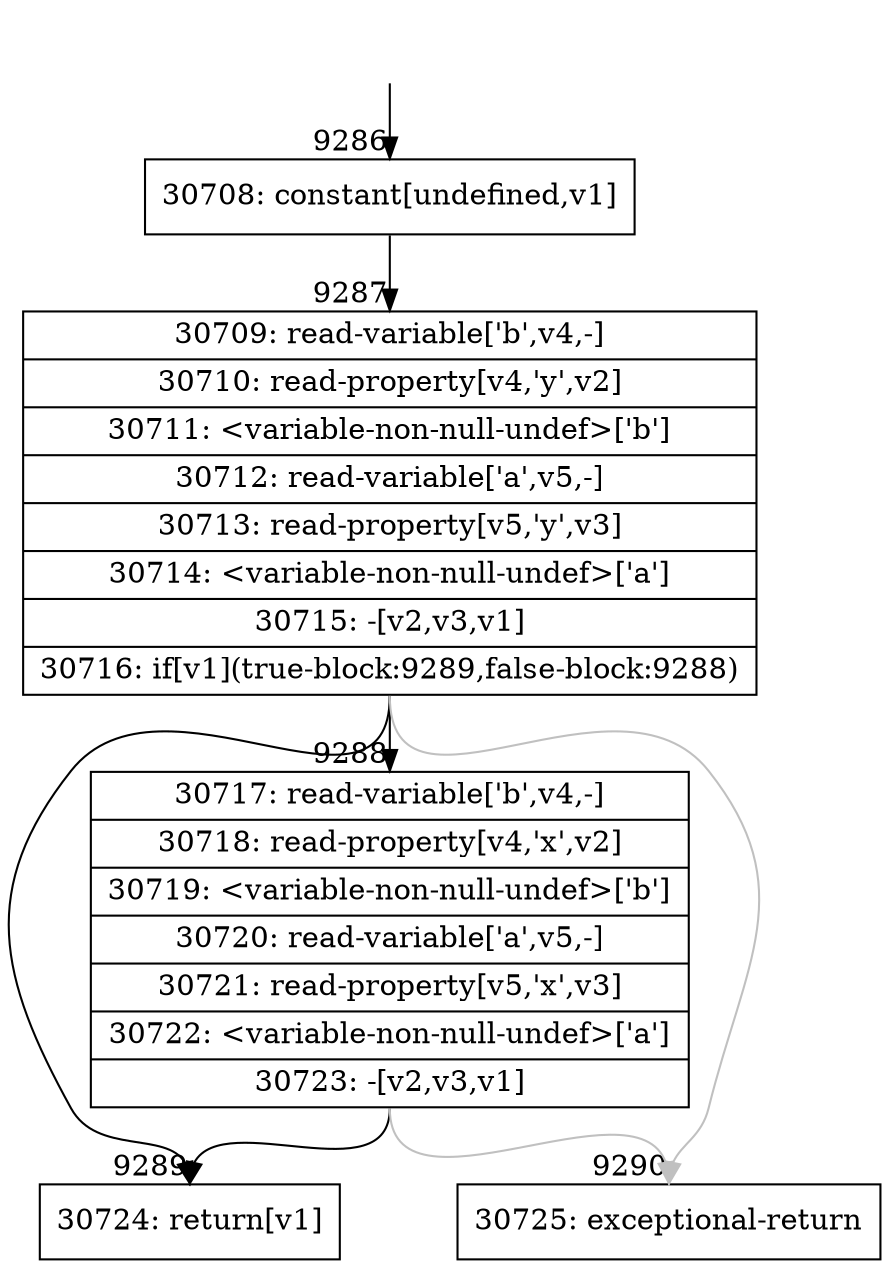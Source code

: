 digraph {
rankdir="TD"
BB_entry852[shape=none,label=""];
BB_entry852 -> BB9286 [tailport=s, headport=n, headlabel="    9286"]
BB9286 [shape=record label="{30708: constant[undefined,v1]}" ] 
BB9286 -> BB9287 [tailport=s, headport=n, headlabel="      9287"]
BB9287 [shape=record label="{30709: read-variable['b',v4,-]|30710: read-property[v4,'y',v2]|30711: \<variable-non-null-undef\>['b']|30712: read-variable['a',v5,-]|30713: read-property[v5,'y',v3]|30714: \<variable-non-null-undef\>['a']|30715: -[v2,v3,v1]|30716: if[v1](true-block:9289,false-block:9288)}" ] 
BB9287 -> BB9289 [tailport=s, headport=n, headlabel="      9289"]
BB9287 -> BB9288 [tailport=s, headport=n, headlabel="      9288"]
BB9287 -> BB9290 [tailport=s, headport=n, color=gray, headlabel="      9290"]
BB9288 [shape=record label="{30717: read-variable['b',v4,-]|30718: read-property[v4,'x',v2]|30719: \<variable-non-null-undef\>['b']|30720: read-variable['a',v5,-]|30721: read-property[v5,'x',v3]|30722: \<variable-non-null-undef\>['a']|30723: -[v2,v3,v1]}" ] 
BB9288 -> BB9289 [tailport=s, headport=n]
BB9288 -> BB9290 [tailport=s, headport=n, color=gray]
BB9289 [shape=record label="{30724: return[v1]}" ] 
BB9290 [shape=record label="{30725: exceptional-return}" ] 
//#$~ 5468
}
